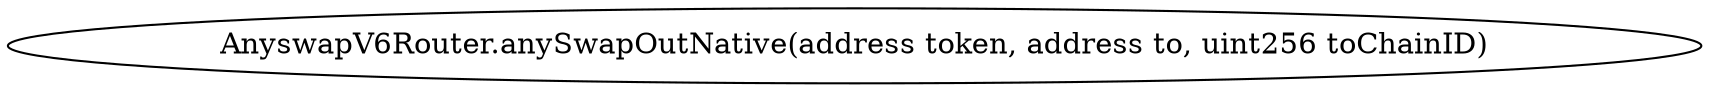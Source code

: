 digraph "" {
	graph [bb="0,0,688.22,36"];
	node [label="\N"];
	"AnyswapV6Router.anySwapOutNative(address token, address to, uint256 toChainID)"	 [height=0.5,
		pos="344.11,18",
		width=9.5586];
}
